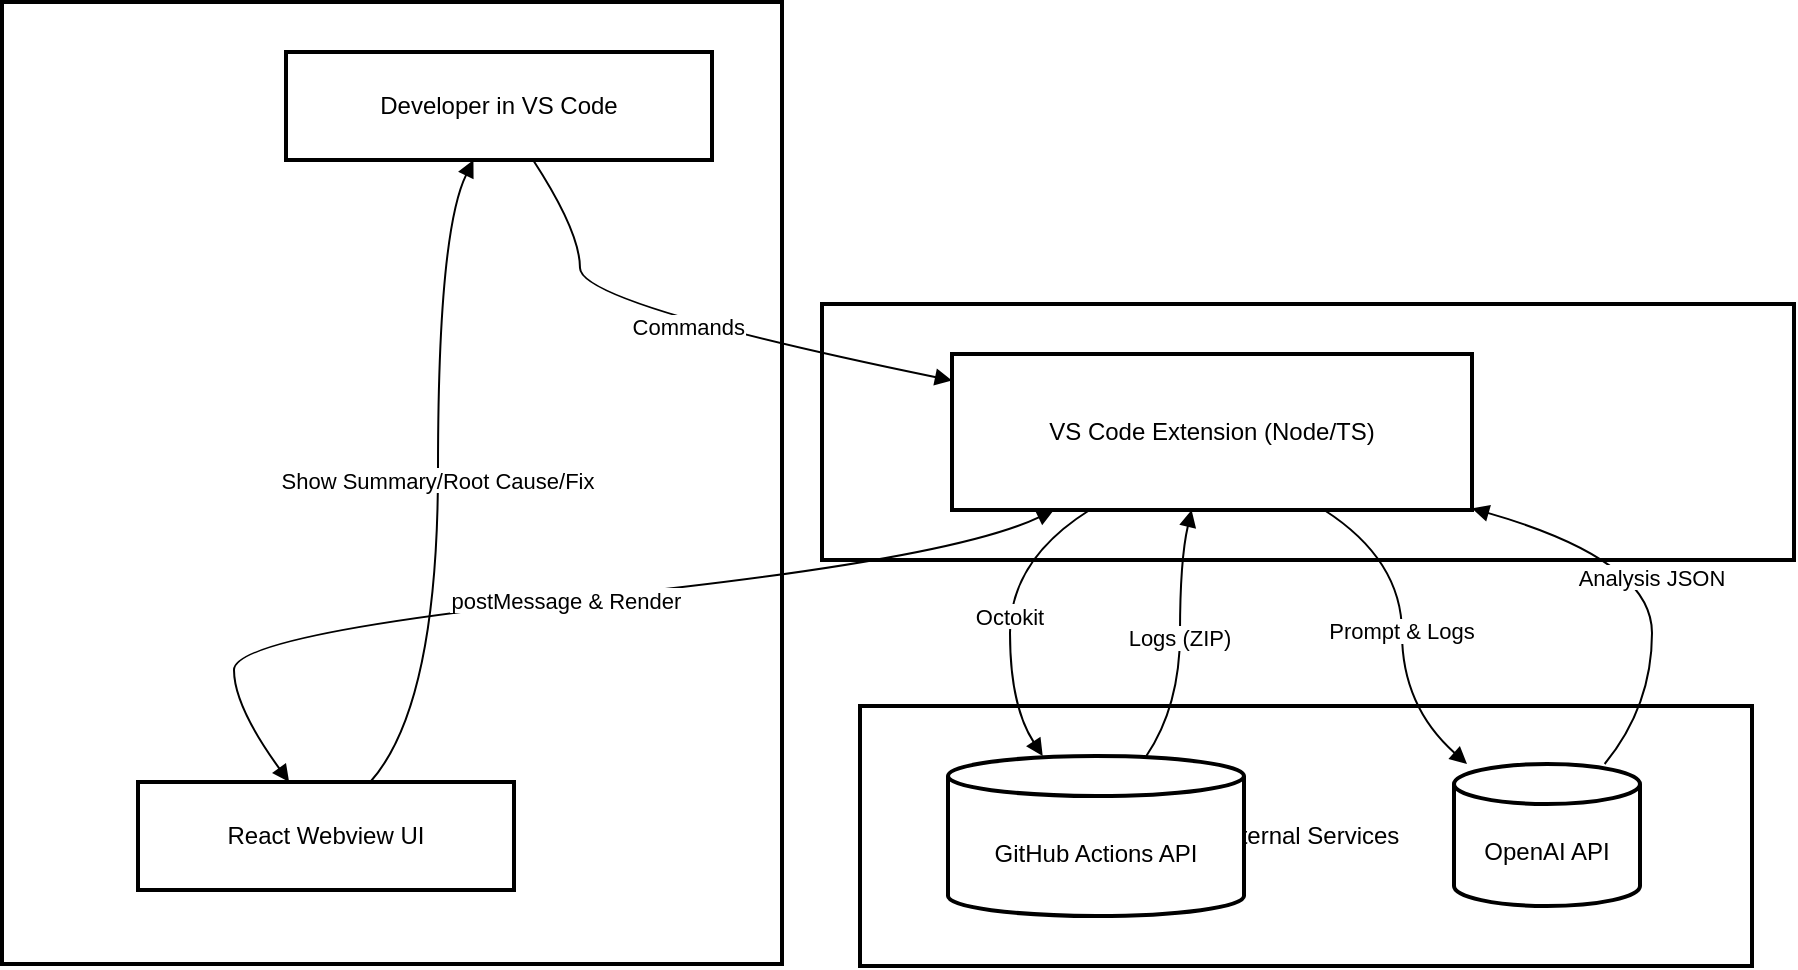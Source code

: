 <mxfile version="28.1.0">
  <diagram name="페이지-1" id="U96DuDwk4poEdV1lNyxc">
    <mxGraphModel dx="1042" dy="527" grid="1" gridSize="10" guides="1" tooltips="1" connect="1" arrows="1" fold="1" page="1" pageScale="1" pageWidth="827" pageHeight="1169" math="0" shadow="0">
      <root>
        <mxCell id="0" />
        <mxCell id="1" parent="0" />
        <mxCell id="t5ITTP7FT7SSCg5nKRJS-1" value="External Services" style="whiteSpace=wrap;strokeWidth=2;" vertex="1" parent="1">
          <mxGeometry x="449" y="372" width="446" height="130" as="geometry" />
        </mxCell>
        <mxCell id="t5ITTP7FT7SSCg5nKRJS-2" value="Core Logic" style="whiteSpace=wrap;strokeWidth=2;" vertex="1" parent="1">
          <mxGeometry x="430" y="171" width="486" height="128" as="geometry" />
        </mxCell>
        <mxCell id="t5ITTP7FT7SSCg5nKRJS-3" value="User Interface" style="whiteSpace=wrap;strokeWidth=2;" vertex="1" parent="1">
          <mxGeometry x="20" y="20" width="390" height="481" as="geometry" />
        </mxCell>
        <mxCell id="t5ITTP7FT7SSCg5nKRJS-4" value="Developer in VS Code" style="whiteSpace=wrap;strokeWidth=2;" vertex="1" parent="1">
          <mxGeometry x="162" y="45" width="213" height="54" as="geometry" />
        </mxCell>
        <mxCell id="t5ITTP7FT7SSCg5nKRJS-5" value="React Webview UI" style="whiteSpace=wrap;strokeWidth=2;" vertex="1" parent="1">
          <mxGeometry x="88" y="410" width="188" height="54" as="geometry" />
        </mxCell>
        <mxCell id="t5ITTP7FT7SSCg5nKRJS-6" value="VS Code Extension (Node/TS)" style="whiteSpace=wrap;strokeWidth=2;" vertex="1" parent="1">
          <mxGeometry x="495" y="196" width="260" height="78" as="geometry" />
        </mxCell>
        <mxCell id="t5ITTP7FT7SSCg5nKRJS-7" value="GitHub Actions API" style="shape=cylinder3;boundedLbl=1;backgroundOutline=1;size=10;strokeWidth=2;whiteSpace=wrap;" vertex="1" parent="1">
          <mxGeometry x="493" y="397" width="148" height="80" as="geometry" />
        </mxCell>
        <mxCell id="t5ITTP7FT7SSCg5nKRJS-8" value="OpenAI API" style="shape=cylinder3;boundedLbl=1;backgroundOutline=1;size=10;strokeWidth=2;whiteSpace=wrap;" vertex="1" parent="1">
          <mxGeometry x="746" y="401" width="93" height="71" as="geometry" />
        </mxCell>
        <mxCell id="t5ITTP7FT7SSCg5nKRJS-9" value="Commands" style="curved=1;startArrow=none;endArrow=block;exitX=0.58;exitY=1;entryX=0;entryY=0.17;rounded=0;" edge="1" parent="1" source="t5ITTP7FT7SSCg5nKRJS-4" target="t5ITTP7FT7SSCg5nKRJS-6">
          <mxGeometry relative="1" as="geometry">
            <Array as="points">
              <mxPoint x="309" y="135" />
              <mxPoint x="309" y="171" />
            </Array>
          </mxGeometry>
        </mxCell>
        <mxCell id="t5ITTP7FT7SSCg5nKRJS-10" value="postMessage &amp; Render" style="curved=1;startArrow=block;endArrow=block;exitX=0.19;exitY=1.01;entryX=0.4;entryY=-0.01;rounded=0;" edge="1" parent="1" source="t5ITTP7FT7SSCg5nKRJS-6" target="t5ITTP7FT7SSCg5nKRJS-5">
          <mxGeometry relative="1" as="geometry">
            <Array as="points">
              <mxPoint x="494" y="299" />
              <mxPoint x="136" y="336" />
              <mxPoint x="136" y="372" />
            </Array>
          </mxGeometry>
        </mxCell>
        <mxCell id="t5ITTP7FT7SSCg5nKRJS-11" value="Show Summary/Root Cause/Fix" style="curved=1;startArrow=none;endArrow=block;exitX=0.62;exitY=-0.01;entryX=0.44;entryY=1;rounded=0;" edge="1" parent="1" source="t5ITTP7FT7SSCg5nKRJS-5" target="t5ITTP7FT7SSCg5nKRJS-4">
          <mxGeometry relative="1" as="geometry">
            <Array as="points">
              <mxPoint x="238" y="372" />
              <mxPoint x="238" y="135" />
            </Array>
          </mxGeometry>
        </mxCell>
        <mxCell id="t5ITTP7FT7SSCg5nKRJS-12" value="Octokit" style="curved=1;startArrow=none;endArrow=block;exitX=0.26;exitY=1.01;entryX=0.32;entryY=0;rounded=0;" edge="1" parent="1" source="t5ITTP7FT7SSCg5nKRJS-6" target="t5ITTP7FT7SSCg5nKRJS-7">
          <mxGeometry relative="1" as="geometry">
            <Array as="points">
              <mxPoint x="524" y="299" />
              <mxPoint x="524" y="372" />
            </Array>
          </mxGeometry>
        </mxCell>
        <mxCell id="t5ITTP7FT7SSCg5nKRJS-13" value="Logs (ZIP)" style="curved=1;startArrow=none;endArrow=block;exitX=0.67;exitY=0;entryX=0.46;entryY=1.01;rounded=0;" edge="1" parent="1" source="t5ITTP7FT7SSCg5nKRJS-7" target="t5ITTP7FT7SSCg5nKRJS-6">
          <mxGeometry relative="1" as="geometry">
            <Array as="points">
              <mxPoint x="609" y="372" />
              <mxPoint x="609" y="299" />
            </Array>
          </mxGeometry>
        </mxCell>
        <mxCell id="t5ITTP7FT7SSCg5nKRJS-14" value="Prompt &amp; Logs" style="curved=1;startArrow=none;endArrow=block;exitX=0.72;exitY=1.01;entryX=0.07;entryY=0;rounded=0;" edge="1" parent="1" source="t5ITTP7FT7SSCg5nKRJS-6" target="t5ITTP7FT7SSCg5nKRJS-8">
          <mxGeometry relative="1" as="geometry">
            <Array as="points">
              <mxPoint x="720" y="299" />
              <mxPoint x="720" y="372" />
            </Array>
          </mxGeometry>
        </mxCell>
        <mxCell id="t5ITTP7FT7SSCg5nKRJS-15" value="Analysis JSON" style="curved=1;startArrow=none;endArrow=block;exitX=0.81;exitY=0;entryX=1;entryY=0.99;rounded=0;" edge="1" parent="1" source="t5ITTP7FT7SSCg5nKRJS-8" target="t5ITTP7FT7SSCg5nKRJS-6">
          <mxGeometry relative="1" as="geometry">
            <Array as="points">
              <mxPoint x="845" y="372" />
              <mxPoint x="845" y="299" />
            </Array>
          </mxGeometry>
        </mxCell>
      </root>
    </mxGraphModel>
  </diagram>
</mxfile>
